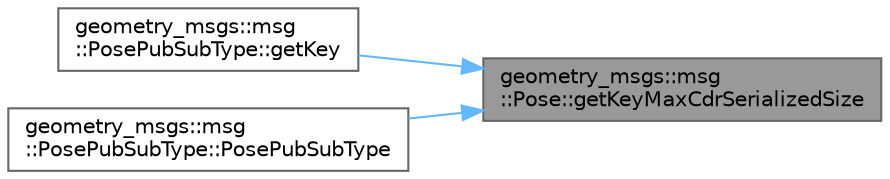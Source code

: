 digraph "geometry_msgs::msg::Pose::getKeyMaxCdrSerializedSize"
{
 // INTERACTIVE_SVG=YES
 // LATEX_PDF_SIZE
  bgcolor="transparent";
  edge [fontname=Helvetica,fontsize=10,labelfontname=Helvetica,labelfontsize=10];
  node [fontname=Helvetica,fontsize=10,shape=box,height=0.2,width=0.4];
  rankdir="RL";
  Node1 [id="Node000001",label="geometry_msgs::msg\l::Pose::getKeyMaxCdrSerializedSize",height=0.2,width=0.4,color="gray40", fillcolor="grey60", style="filled", fontcolor="black",tooltip="This function returns the maximum serialized size of the Key of an object depending on the buffer ali..."];
  Node1 -> Node2 [id="edge1_Node000001_Node000002",dir="back",color="steelblue1",style="solid",tooltip=" "];
  Node2 [id="Node000002",label="geometry_msgs::msg\l::PosePubSubType::getKey",height=0.2,width=0.4,color="grey40", fillcolor="white", style="filled",URL="$d1/dc0/classgeometry__msgs_1_1msg_1_1PosePubSubType.html#af44af0808615f5e93ecacbf9c9bd2794",tooltip=" "];
  Node1 -> Node3 [id="edge2_Node000001_Node000003",dir="back",color="steelblue1",style="solid",tooltip=" "];
  Node3 [id="Node000003",label="geometry_msgs::msg\l::PosePubSubType::PosePubSubType",height=0.2,width=0.4,color="grey40", fillcolor="white", style="filled",URL="$d1/dc0/classgeometry__msgs_1_1msg_1_1PosePubSubType.html#abb734a02d4ff867506737887a67a5279",tooltip=" "];
}
